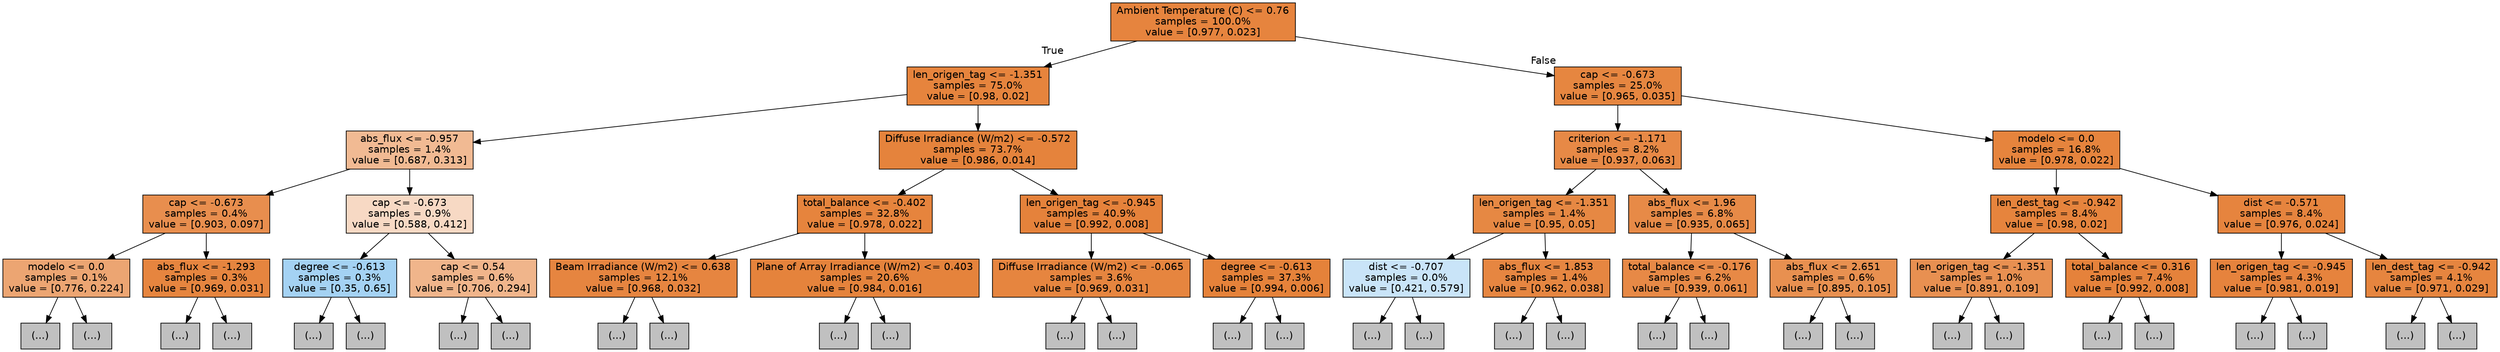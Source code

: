 digraph Tree {
node [shape=box, style="filled", color="black", fontname="helvetica"] ;
edge [fontname="helvetica"] ;
0 [label="Ambient Temperature (C) <= 0.76\nsamples = 100.0%\nvalue = [0.977, 0.023]", fillcolor="#e6843e"] ;
1 [label="len_origen_tag <= -1.351\nsamples = 75.0%\nvalue = [0.98, 0.02]", fillcolor="#e6843d"] ;
0 -> 1 [labeldistance=2.5, labelangle=45, headlabel="True"] ;
2 [label="abs_flux <= -0.957\nsamples = 1.4%\nvalue = [0.687, 0.313]", fillcolor="#f1ba93"] ;
1 -> 2 ;
3 [label="cap <= -0.673\nsamples = 0.4%\nvalue = [0.903, 0.097]", fillcolor="#e88e4e"] ;
2 -> 3 ;
4 [label="modelo <= 0.0\nsamples = 0.1%\nvalue = [0.776, 0.224]", fillcolor="#eca572"] ;
3 -> 4 ;
5 [label="(...)", fillcolor="#C0C0C0"] ;
4 -> 5 ;
210 [label="(...)", fillcolor="#C0C0C0"] ;
4 -> 210 ;
435 [label="abs_flux <= -1.293\nsamples = 0.3%\nvalue = [0.969, 0.031]", fillcolor="#e6853f"] ;
3 -> 435 ;
436 [label="(...)", fillcolor="#C0C0C0"] ;
435 -> 436 ;
437 [label="(...)", fillcolor="#C0C0C0"] ;
435 -> 437 ;
684 [label="cap <= -0.673\nsamples = 0.9%\nvalue = [0.588, 0.412]", fillcolor="#f7d9c4"] ;
2 -> 684 ;
685 [label="degree <= -0.613\nsamples = 0.3%\nvalue = [0.35, 0.65]", fillcolor="#a4d2f3"] ;
684 -> 685 ;
686 [label="(...)", fillcolor="#C0C0C0"] ;
685 -> 686 ;
729 [label="(...)", fillcolor="#C0C0C0"] ;
685 -> 729 ;
1996 [label="cap <= 0.54\nsamples = 0.6%\nvalue = [0.706, 0.294]", fillcolor="#f0b58b"] ;
684 -> 1996 ;
1997 [label="(...)", fillcolor="#C0C0C0"] ;
1996 -> 1997 ;
3442 [label="(...)", fillcolor="#C0C0C0"] ;
1996 -> 3442 ;
4535 [label="Diffuse Irradiance (W/m2) <= -0.572\nsamples = 73.7%\nvalue = [0.986, 0.014]", fillcolor="#e5833c"] ;
1 -> 4535 ;
4536 [label="total_balance <= -0.402\nsamples = 32.8%\nvalue = [0.978, 0.022]", fillcolor="#e6843d"] ;
4535 -> 4536 ;
4537 [label="Beam Irradiance (W/m2) <= 0.638\nsamples = 12.1%\nvalue = [0.968, 0.032]", fillcolor="#e68540"] ;
4536 -> 4537 ;
4538 [label="(...)", fillcolor="#C0C0C0"] ;
4537 -> 4538 ;
8623 [label="(...)", fillcolor="#C0C0C0"] ;
4537 -> 8623 ;
13014 [label="Plane of Array Irradiance (W/m2) <= 0.403\nsamples = 20.6%\nvalue = [0.984, 0.016]", fillcolor="#e5833c"] ;
4536 -> 13014 ;
13015 [label="(...)", fillcolor="#C0C0C0"] ;
13014 -> 13015 ;
17432 [label="(...)", fillcolor="#C0C0C0"] ;
13014 -> 17432 ;
25659 [label="len_origen_tag <= -0.945\nsamples = 40.9%\nvalue = [0.992, 0.008]", fillcolor="#e5823b"] ;
4535 -> 25659 ;
25660 [label="Diffuse Irradiance (W/m2) <= -0.065\nsamples = 3.6%\nvalue = [0.969, 0.031]", fillcolor="#e6853f"] ;
25659 -> 25660 ;
25661 [label="(...)", fillcolor="#C0C0C0"] ;
25660 -> 25661 ;
25662 [label="(...)", fillcolor="#C0C0C0"] ;
25660 -> 25662 ;
28717 [label="degree <= -0.613\nsamples = 37.3%\nvalue = [0.994, 0.006]", fillcolor="#e5823a"] ;
25659 -> 28717 ;
28718 [label="(...)", fillcolor="#C0C0C0"] ;
28717 -> 28718 ;
31777 [label="(...)", fillcolor="#C0C0C0"] ;
28717 -> 31777 ;
34078 [label="cap <= -0.673\nsamples = 25.0%\nvalue = [0.965, 0.035]", fillcolor="#e68640"] ;
0 -> 34078 [labeldistance=2.5, labelangle=-45, headlabel="False"] ;
34079 [label="criterion <= -1.171\nsamples = 8.2%\nvalue = [0.937, 0.063]", fillcolor="#e78946"] ;
34078 -> 34079 ;
34080 [label="len_origen_tag <= -1.351\nsamples = 1.4%\nvalue = [0.95, 0.05]", fillcolor="#e68843"] ;
34079 -> 34080 ;
34081 [label="dist <= -0.707\nsamples = 0.0%\nvalue = [0.421, 0.579]", fillcolor="#c9e4f8"] ;
34080 -> 34081 ;
34082 [label="(...)", fillcolor="#C0C0C0"] ;
34081 -> 34082 ;
34135 [label="(...)", fillcolor="#C0C0C0"] ;
34081 -> 34135 ;
34264 [label="abs_flux <= 1.853\nsamples = 1.4%\nvalue = [0.962, 0.038]", fillcolor="#e68641"] ;
34080 -> 34264 ;
34265 [label="(...)", fillcolor="#C0C0C0"] ;
34264 -> 34265 ;
35842 [label="(...)", fillcolor="#C0C0C0"] ;
34264 -> 35842 ;
36143 [label="abs_flux <= 1.96\nsamples = 6.8%\nvalue = [0.935, 0.065]", fillcolor="#e78a47"] ;
34079 -> 36143 ;
36144 [label="total_balance <= -0.176\nsamples = 6.2%\nvalue = [0.939, 0.061]", fillcolor="#e78946"] ;
36143 -> 36144 ;
36145 [label="(...)", fillcolor="#C0C0C0"] ;
36144 -> 36145 ;
39632 [label="(...)", fillcolor="#C0C0C0"] ;
36144 -> 39632 ;
44699 [label="abs_flux <= 2.651\nsamples = 0.6%\nvalue = [0.895, 0.105]", fillcolor="#e89050"] ;
36143 -> 44699 ;
44700 [label="(...)", fillcolor="#C0C0C0"] ;
44699 -> 44700 ;
45565 [label="(...)", fillcolor="#C0C0C0"] ;
44699 -> 45565 ;
45812 [label="modelo <= 0.0\nsamples = 16.8%\nvalue = [0.978, 0.022]", fillcolor="#e6843d"] ;
34078 -> 45812 ;
45813 [label="len_dest_tag <= -0.942\nsamples = 8.4%\nvalue = [0.98, 0.02]", fillcolor="#e6843d"] ;
45812 -> 45813 ;
45814 [label="len_origen_tag <= -1.351\nsamples = 1.0%\nvalue = [0.891, 0.109]", fillcolor="#e89051"] ;
45813 -> 45814 ;
45815 [label="(...)", fillcolor="#C0C0C0"] ;
45814 -> 45815 ;
46504 [label="(...)", fillcolor="#C0C0C0"] ;
45814 -> 46504 ;
48171 [label="total_balance <= 0.316\nsamples = 7.4%\nvalue = [0.992, 0.008]", fillcolor="#e5823b"] ;
45813 -> 48171 ;
48172 [label="(...)", fillcolor="#C0C0C0"] ;
48171 -> 48172 ;
49521 [label="(...)", fillcolor="#C0C0C0"] ;
48171 -> 49521 ;
49984 [label="dist <= -0.571\nsamples = 8.4%\nvalue = [0.976, 0.024]", fillcolor="#e6843e"] ;
45812 -> 49984 ;
49985 [label="len_origen_tag <= -0.945\nsamples = 4.3%\nvalue = [0.981, 0.019]", fillcolor="#e6833d"] ;
49984 -> 49985 ;
49986 [label="(...)", fillcolor="#C0C0C0"] ;
49985 -> 49986 ;
50923 [label="(...)", fillcolor="#C0C0C0"] ;
49985 -> 50923 ;
51850 [label="len_dest_tag <= -0.942\nsamples = 4.1%\nvalue = [0.971, 0.029]", fillcolor="#e6853f"] ;
49984 -> 51850 ;
51851 [label="(...)", fillcolor="#C0C0C0"] ;
51850 -> 51851 ;
52910 [label="(...)", fillcolor="#C0C0C0"] ;
51850 -> 52910 ;
}